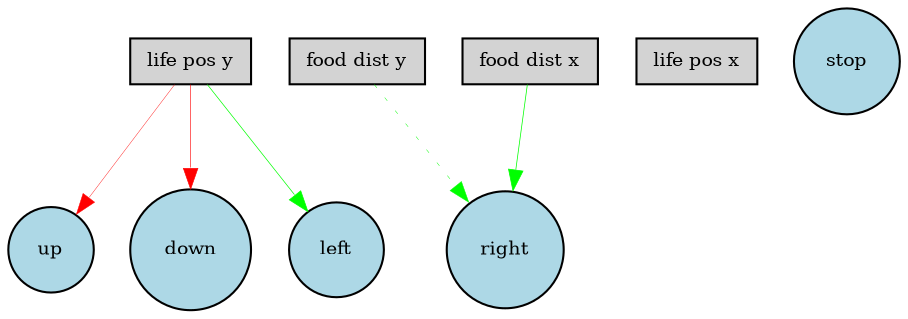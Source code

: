 digraph {
	node [fontsize=9 height=0.3 shape=circle width=0.3]
	"life pos y" [fillcolor=lightgray shape=box style=filled]
	"food dist y" [fillcolor=lightgray shape=box style=filled]
	"food dist x" [fillcolor=lightgray shape=box style=filled]
	"life pos x" [fillcolor=lightgray shape=box style=filled]
	stop [fillcolor=lightblue style=filled]
	up [fillcolor=lightblue style=filled]
	down [fillcolor=lightblue style=filled]
	left [fillcolor=lightblue style=filled]
	right [fillcolor=lightblue style=filled]
	"food dist y" -> right [color=green penwidth=0.2187555096392042 style=dotted]
	"food dist x" -> right [color=green penwidth=0.35755143010553414 style=solid]
	"life pos y" -> left [color=green penwidth=0.33326390943945583 style=solid]
	"life pos y" -> up [color=red penwidth=0.19089045852697756 style=solid]
	"life pos y" -> down [color=red penwidth=0.2941754253105987 style=solid]
}
